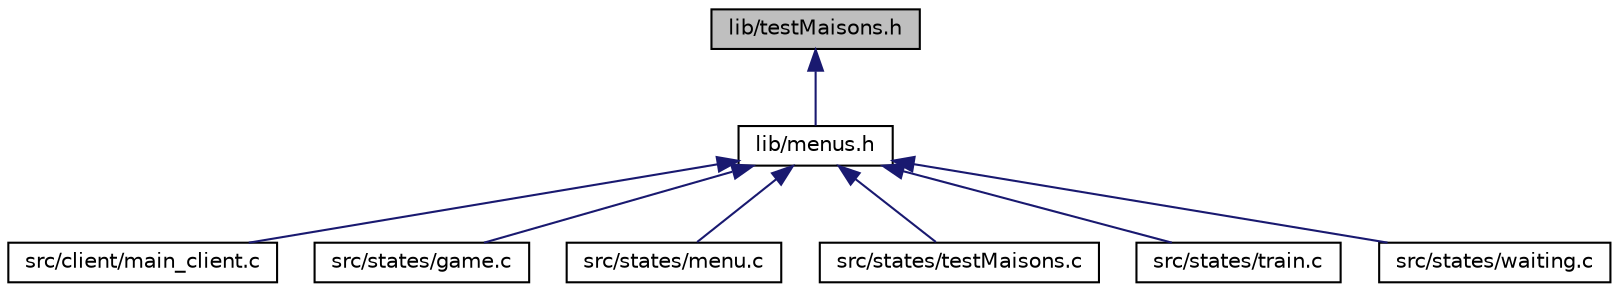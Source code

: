 digraph "lib/testMaisons.h"
{
 // LATEX_PDF_SIZE
  edge [fontname="Helvetica",fontsize="10",labelfontname="Helvetica",labelfontsize="10"];
  node [fontname="Helvetica",fontsize="10",shape=record];
  Node1 [label="lib/testMaisons.h",height=0.2,width=0.4,color="black", fillcolor="grey75", style="filled", fontcolor="black",tooltip="Header de testMaisons.c."];
  Node1 -> Node2 [dir="back",color="midnightblue",fontsize="10",style="solid"];
  Node2 [label="lib/menus.h",height=0.2,width=0.4,color="black", fillcolor="white", style="filled",URL="$menus_8h.html",tooltip="Header commun aux différents statuts du jeu."];
  Node2 -> Node3 [dir="back",color="midnightblue",fontsize="10",style="solid"];
  Node3 [label="src/client/main_client.c",height=0.2,width=0.4,color="black", fillcolor="white", style="filled",URL="$main__client_8c.html",tooltip="Fonction principale du jeu."];
  Node2 -> Node4 [dir="back",color="midnightblue",fontsize="10",style="solid"];
  Node4 [label="src/states/game.c",height=0.2,width=0.4,color="black", fillcolor="white", style="filled",URL="$game_8c.html",tooltip="Déroulement du jeu dans l'état GAME."];
  Node2 -> Node5 [dir="back",color="midnightblue",fontsize="10",style="solid"];
  Node5 [label="src/states/menu.c",height=0.2,width=0.4,color="black", fillcolor="white", style="filled",URL="$menu_8c.html",tooltip="Déroulement du jeu dans l'état HOME."];
  Node2 -> Node6 [dir="back",color="midnightblue",fontsize="10",style="solid"];
  Node6 [label="src/states/testMaisons.c",height=0.2,width=0.4,color="black", fillcolor="white", style="filled",URL="$testMaisons_8c.html",tooltip="Déroulement du jeu dans l'état TEST_M."];
  Node2 -> Node7 [dir="back",color="midnightblue",fontsize="10",style="solid"];
  Node7 [label="src/states/train.c",height=0.2,width=0.4,color="black", fillcolor="white", style="filled",URL="$train_8c.html",tooltip="Déroulement du jeu dans l'état TRAIN."];
  Node2 -> Node8 [dir="back",color="midnightblue",fontsize="10",style="solid"];
  Node8 [label="src/states/waiting.c",height=0.2,width=0.4,color="black", fillcolor="white", style="filled",URL="$waiting_8c.html",tooltip="Déroulement du jeu dans l'état WAITING."];
}
